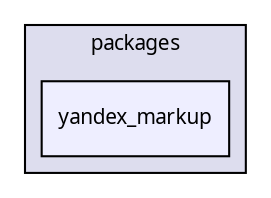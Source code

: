 digraph "packages/xml/packages/yandex_xml/packages/yandex_markup/" {
  compound=true
  node [ fontsize="10", fontname="FreeSans.ttf"];
  edge [ labelfontsize="10", labelfontname="FreeSans.ttf"];
  subgraph clusterdir_0ccdf4cb0fa8fcc31dacfbb3831e8601 {
    graph [ bgcolor="#ddddee", pencolor="black", label="packages" fontname="FreeSans.ttf", fontsize="10", URL="dir_0ccdf4cb0fa8fcc31dacfbb3831e8601.html"]
  dir_f9b3dd8dd6e6c1ab74faa953603e6f32 [shape=box, label="yandex_markup", style="filled", fillcolor="#eeeeff", pencolor="black", URL="dir_f9b3dd8dd6e6c1ab74faa953603e6f32.html"];
  }
}
